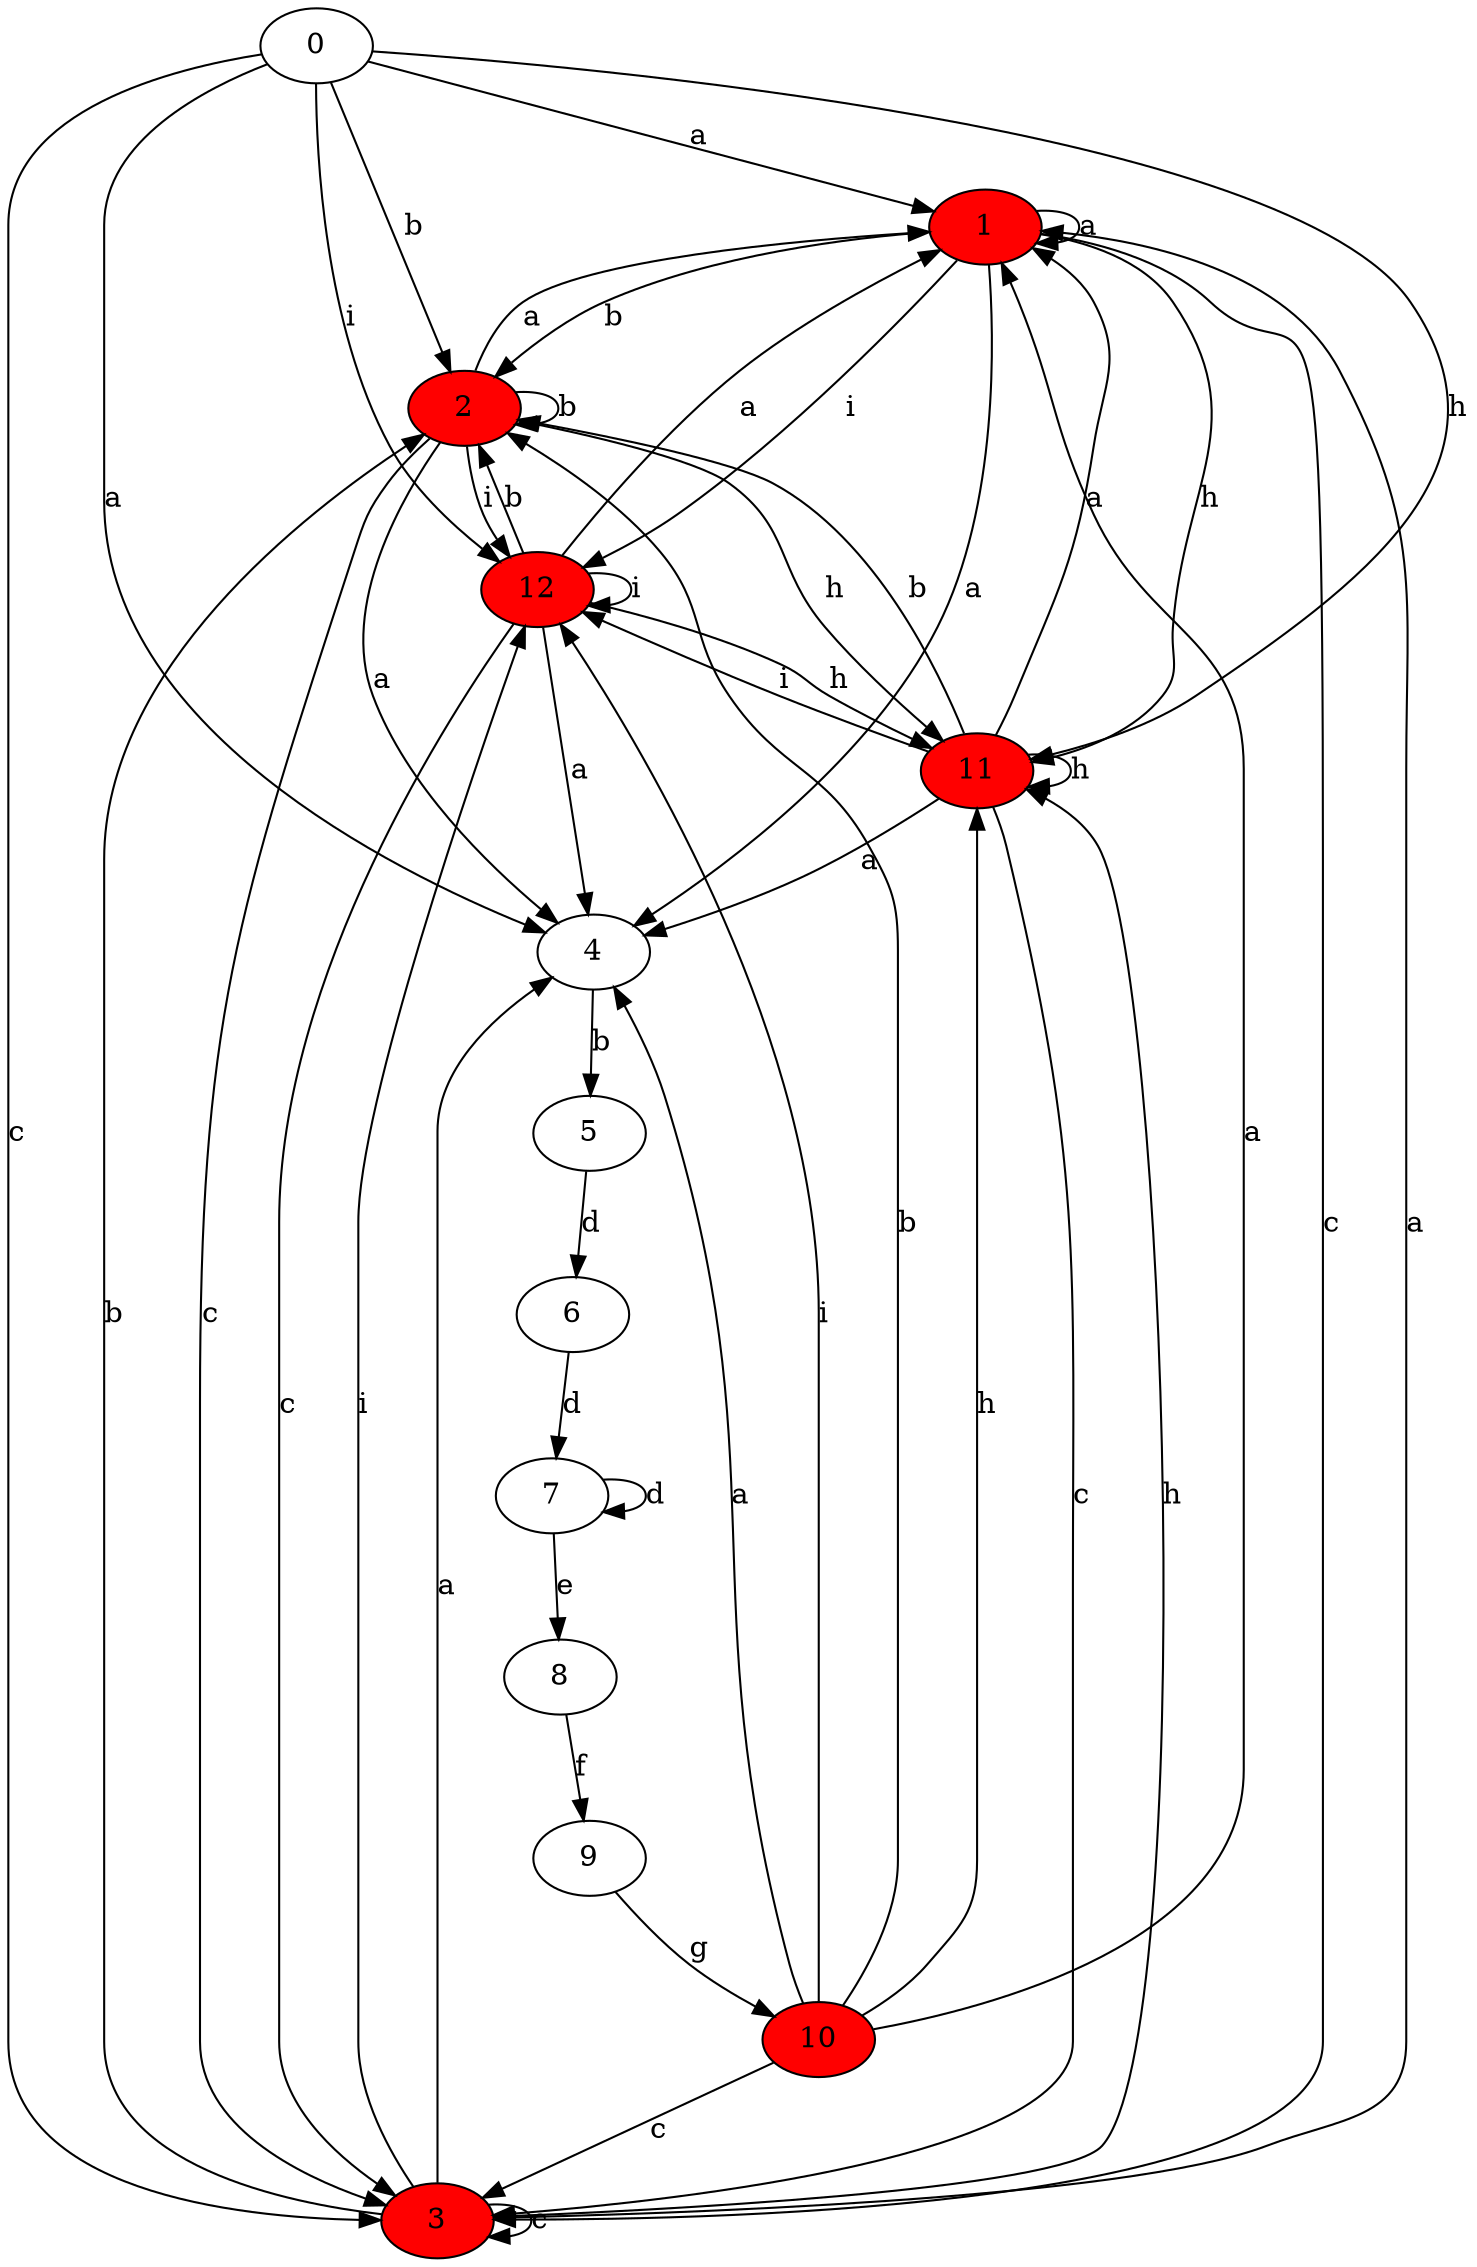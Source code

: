 digraph G{0 [label="0", style="filled", fillcolor="white", shape="oval"]
0 -> 1 [label="a"]
0 -> 2 [label="b"]
0 -> 3 [label="c"]
0 -> 4 [label="a"]
0 -> 11 [label="h"]
0 -> 12 [label="i"]
1 [label="1", style="filled", fillcolor="red", shape="oval"]
1 -> 1 [label="a"]
1 -> 2 [label="b"]
1 -> 3 [label="c"]
1 -> 4 [label="a"]
1 -> 11 [label="h"]
1 -> 12 [label="i"]
2 [label="2", style="filled", fillcolor="red", shape="oval"]
2 -> 1 [label="a"]
2 -> 2 [label="b"]
2 -> 3 [label="c"]
2 -> 4 [label="a"]
2 -> 11 [label="h"]
2 -> 12 [label="i"]
3 [label="3", style="filled", fillcolor="red", shape="oval"]
3 -> 1 [label="a"]
3 -> 2 [label="b"]
3 -> 3 [label="c"]
3 -> 4 [label="a"]
3 -> 11 [label="h"]
3 -> 12 [label="i"]
4 [label="4", style="filled", fillcolor="white", shape="oval"]
4 -> 5 [label="b"]
5 [label="5", style="filled", fillcolor="white", shape="oval"]
5 -> 6 [label="d"]
6 [label="6", style="filled", fillcolor="white", shape="oval"]
6 -> 7 [label="d"]
7 [label="7", style="filled", fillcolor="white", shape="oval"]
7 -> 7 [label="d"]
7 -> 8 [label="e"]
8 [label="8", style="filled", fillcolor="white", shape="oval"]
8 -> 9 [label="f"]
9 [label="9", style="filled", fillcolor="white", shape="oval"]
9 -> 10 [label="g"]
10 [label="10", style="filled", fillcolor="red", shape="oval"]
10 -> 1 [label="a"]
10 -> 2 [label="b"]
10 -> 3 [label="c"]
10 -> 4 [label="a"]
10 -> 11 [label="h"]
10 -> 12 [label="i"]
11 [label="11", style="filled", fillcolor="red", shape="oval"]
11 -> 1 [label="a"]
11 -> 2 [label="b"]
11 -> 3 [label="c"]
11 -> 4 [label="a"]
11 -> 11 [label="h"]
11 -> 12 [label="i"]
12 [label="12", style="filled", fillcolor="red", shape="oval"]
12 -> 1 [label="a"]
12 -> 2 [label="b"]
12 -> 3 [label="c"]
12 -> 4 [label="a"]
12 -> 11 [label="h"]
12 -> 12 [label="i"]
}